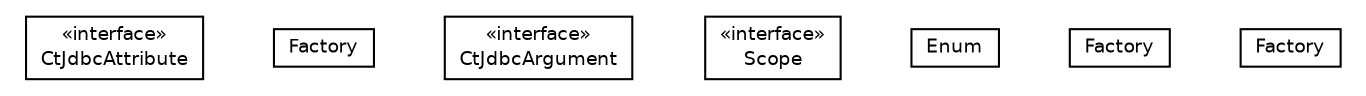 #!/usr/local/bin/dot
#
# Class diagram 
# Generated by UmlGraph version 4.6 (http://www.spinellis.gr/sw/umlgraph)
#

digraph G {
	edge [fontname="Helvetica",fontsize=10,labelfontname="Helvetica",labelfontsize=10];
	node [fontname="Helvetica",fontsize=10,shape=plaintext];
	// org.synchronoss.cpo.jdbc.cpoJdbcMeta.CtJdbcAttribute
	c5127 [label=<<table border="0" cellborder="1" cellspacing="0" cellpadding="2" port="p" href="./CtJdbcAttribute.html">
		<tr><td><table border="0" cellspacing="0" cellpadding="1">
			<tr><td> &laquo;interface&raquo; </td></tr>
			<tr><td> CtJdbcAttribute </td></tr>
		</table></td></tr>
		</table>>, fontname="Helvetica", fontcolor="black", fontsize=9.0];
	// org.synchronoss.cpo.jdbc.cpoJdbcMeta.CtJdbcAttribute.Factory
	c5128 [label=<<table border="0" cellborder="1" cellspacing="0" cellpadding="2" port="p" href="./CtJdbcAttribute.Factory.html">
		<tr><td><table border="0" cellspacing="0" cellpadding="1">
			<tr><td> Factory </td></tr>
		</table></td></tr>
		</table>>, fontname="Helvetica", fontcolor="black", fontsize=9.0];
	// org.synchronoss.cpo.jdbc.cpoJdbcMeta.CtJdbcArgument
	c5129 [label=<<table border="0" cellborder="1" cellspacing="0" cellpadding="2" port="p" href="./CtJdbcArgument.html">
		<tr><td><table border="0" cellspacing="0" cellpadding="1">
			<tr><td> &laquo;interface&raquo; </td></tr>
			<tr><td> CtJdbcArgument </td></tr>
		</table></td></tr>
		</table>>, fontname="Helvetica", fontcolor="black", fontsize=9.0];
	// org.synchronoss.cpo.jdbc.cpoJdbcMeta.CtJdbcArgument.Scope
	c5130 [label=<<table border="0" cellborder="1" cellspacing="0" cellpadding="2" port="p" href="./CtJdbcArgument.Scope.html">
		<tr><td><table border="0" cellspacing="0" cellpadding="1">
			<tr><td> &laquo;interface&raquo; </td></tr>
			<tr><td> Scope </td></tr>
		</table></td></tr>
		</table>>, fontname="Helvetica", fontcolor="black", fontsize=9.0];
	// org.synchronoss.cpo.jdbc.cpoJdbcMeta.CtJdbcArgument.Scope.Enum
	c5131 [label=<<table border="0" cellborder="1" cellspacing="0" cellpadding="2" port="p" href="./CtJdbcArgument.Scope.Enum.html">
		<tr><td><table border="0" cellspacing="0" cellpadding="1">
			<tr><td> Enum </td></tr>
		</table></td></tr>
		</table>>, fontname="Helvetica", fontcolor="black", fontsize=9.0];
	// org.synchronoss.cpo.jdbc.cpoJdbcMeta.CtJdbcArgument.Scope.Factory
	c5132 [label=<<table border="0" cellborder="1" cellspacing="0" cellpadding="2" port="p" href="./CtJdbcArgument.Scope.Factory.html">
		<tr><td><table border="0" cellspacing="0" cellpadding="1">
			<tr><td> Factory </td></tr>
		</table></td></tr>
		</table>>, fontname="Helvetica", fontcolor="black", fontsize=9.0];
	// org.synchronoss.cpo.jdbc.cpoJdbcMeta.CtJdbcArgument.Factory
	c5133 [label=<<table border="0" cellborder="1" cellspacing="0" cellpadding="2" port="p" href="./CtJdbcArgument.Factory.html">
		<tr><td><table border="0" cellspacing="0" cellpadding="1">
			<tr><td> Factory </td></tr>
		</table></td></tr>
		</table>>, fontname="Helvetica", fontcolor="black", fontsize=9.0];
}


